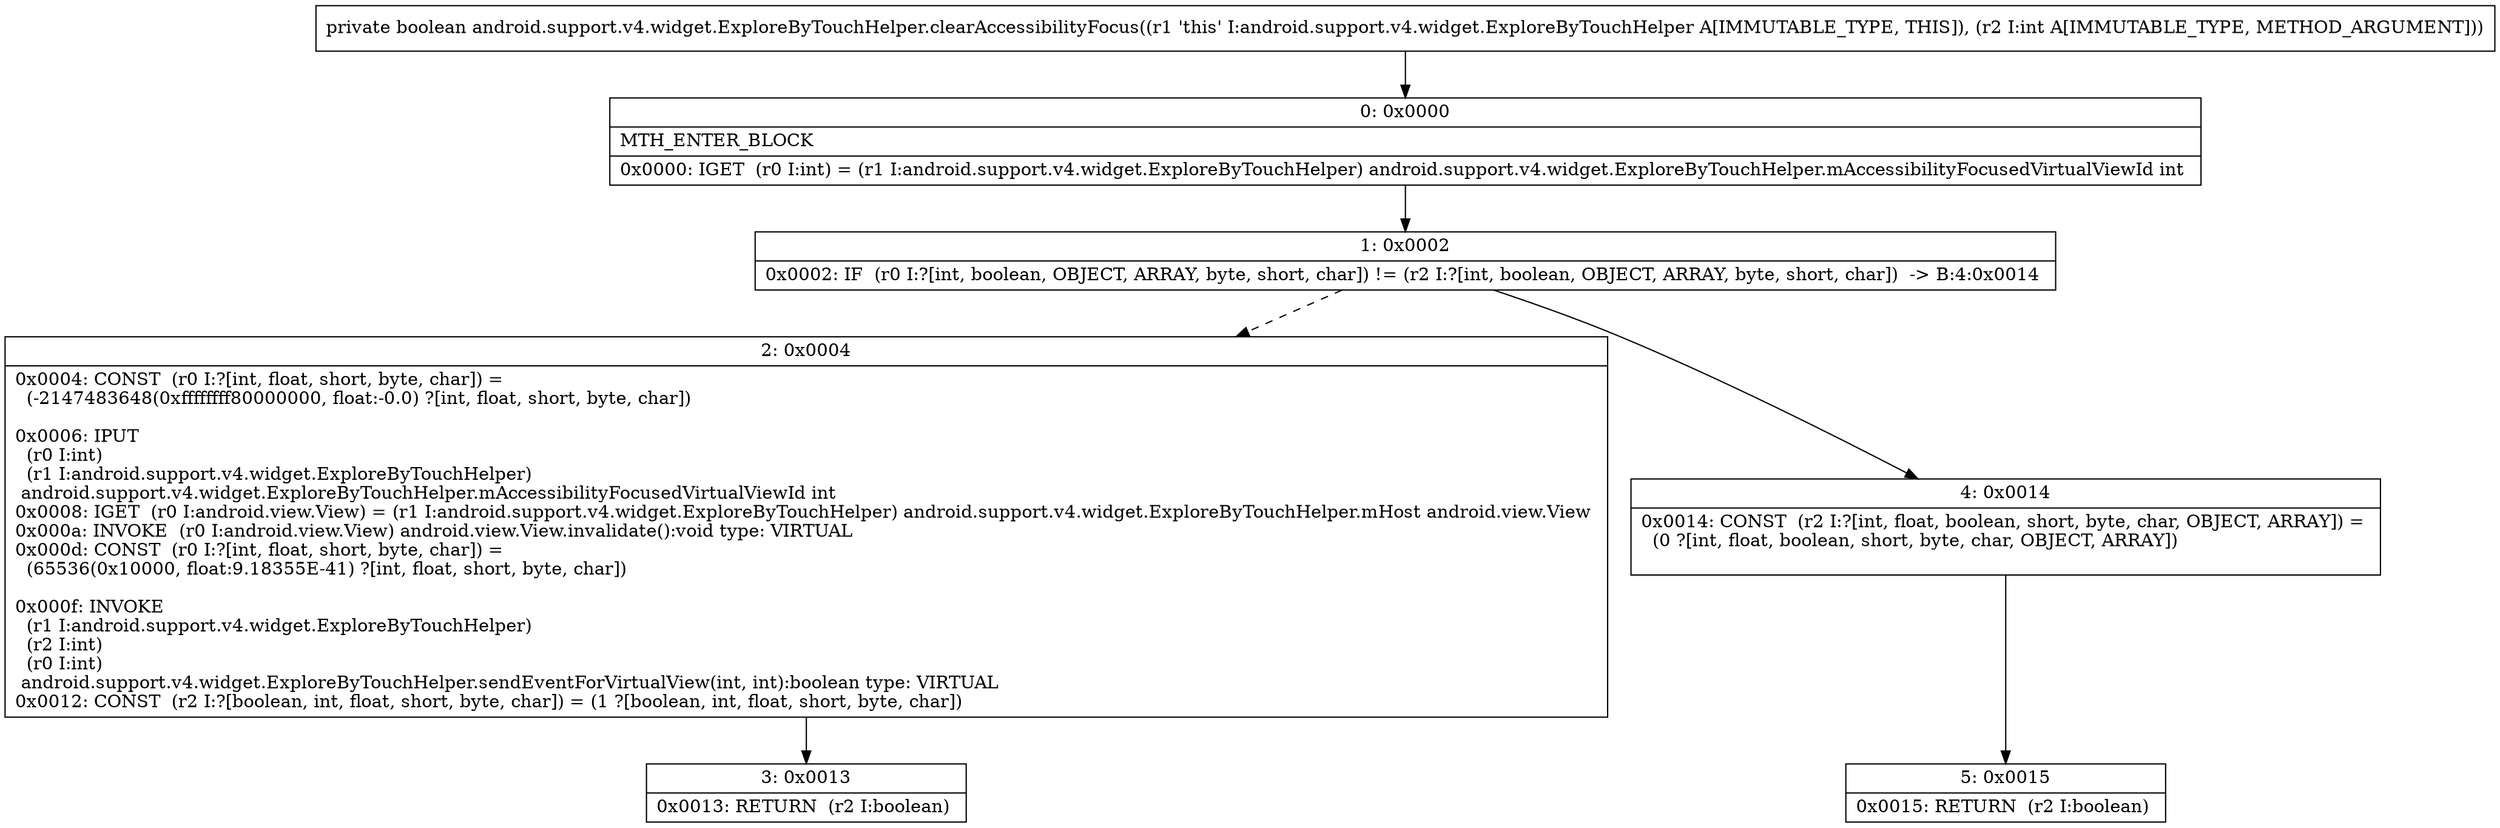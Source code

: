 digraph "CFG forandroid.support.v4.widget.ExploreByTouchHelper.clearAccessibilityFocus(I)Z" {
Node_0 [shape=record,label="{0\:\ 0x0000|MTH_ENTER_BLOCK\l|0x0000: IGET  (r0 I:int) = (r1 I:android.support.v4.widget.ExploreByTouchHelper) android.support.v4.widget.ExploreByTouchHelper.mAccessibilityFocusedVirtualViewId int \l}"];
Node_1 [shape=record,label="{1\:\ 0x0002|0x0002: IF  (r0 I:?[int, boolean, OBJECT, ARRAY, byte, short, char]) != (r2 I:?[int, boolean, OBJECT, ARRAY, byte, short, char])  \-\> B:4:0x0014 \l}"];
Node_2 [shape=record,label="{2\:\ 0x0004|0x0004: CONST  (r0 I:?[int, float, short, byte, char]) = \l  (\-2147483648(0xffffffff80000000, float:\-0.0) ?[int, float, short, byte, char])\l \l0x0006: IPUT  \l  (r0 I:int)\l  (r1 I:android.support.v4.widget.ExploreByTouchHelper)\l android.support.v4.widget.ExploreByTouchHelper.mAccessibilityFocusedVirtualViewId int \l0x0008: IGET  (r0 I:android.view.View) = (r1 I:android.support.v4.widget.ExploreByTouchHelper) android.support.v4.widget.ExploreByTouchHelper.mHost android.view.View \l0x000a: INVOKE  (r0 I:android.view.View) android.view.View.invalidate():void type: VIRTUAL \l0x000d: CONST  (r0 I:?[int, float, short, byte, char]) = \l  (65536(0x10000, float:9.18355E\-41) ?[int, float, short, byte, char])\l \l0x000f: INVOKE  \l  (r1 I:android.support.v4.widget.ExploreByTouchHelper)\l  (r2 I:int)\l  (r0 I:int)\l android.support.v4.widget.ExploreByTouchHelper.sendEventForVirtualView(int, int):boolean type: VIRTUAL \l0x0012: CONST  (r2 I:?[boolean, int, float, short, byte, char]) = (1 ?[boolean, int, float, short, byte, char]) \l}"];
Node_3 [shape=record,label="{3\:\ 0x0013|0x0013: RETURN  (r2 I:boolean) \l}"];
Node_4 [shape=record,label="{4\:\ 0x0014|0x0014: CONST  (r2 I:?[int, float, boolean, short, byte, char, OBJECT, ARRAY]) = \l  (0 ?[int, float, boolean, short, byte, char, OBJECT, ARRAY])\l \l}"];
Node_5 [shape=record,label="{5\:\ 0x0015|0x0015: RETURN  (r2 I:boolean) \l}"];
MethodNode[shape=record,label="{private boolean android.support.v4.widget.ExploreByTouchHelper.clearAccessibilityFocus((r1 'this' I:android.support.v4.widget.ExploreByTouchHelper A[IMMUTABLE_TYPE, THIS]), (r2 I:int A[IMMUTABLE_TYPE, METHOD_ARGUMENT])) }"];
MethodNode -> Node_0;
Node_0 -> Node_1;
Node_1 -> Node_2[style=dashed];
Node_1 -> Node_4;
Node_2 -> Node_3;
Node_4 -> Node_5;
}

